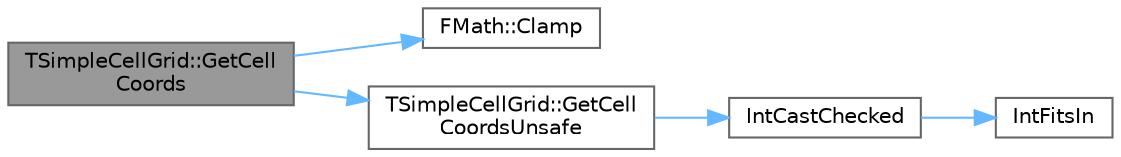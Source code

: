 digraph "TSimpleCellGrid::GetCellCoords"
{
 // INTERACTIVE_SVG=YES
 // LATEX_PDF_SIZE
  bgcolor="transparent";
  edge [fontname=Helvetica,fontsize=10,labelfontname=Helvetica,labelfontsize=10];
  node [fontname=Helvetica,fontsize=10,shape=box,height=0.2,width=0.4];
  rankdir="LR";
  Node1 [id="Node000001",label="TSimpleCellGrid::GetCell\lCoords",height=0.2,width=0.4,color="gray40", fillcolor="grey60", style="filled", fontcolor="black",tooltip="Convert world location to (X,Y) coords on grid, result is clamped to grid."];
  Node1 -> Node2 [id="edge1_Node000001_Node000002",color="steelblue1",style="solid",tooltip=" "];
  Node2 [id="Node000002",label="FMath::Clamp",height=0.2,width=0.4,color="grey40", fillcolor="white", style="filled",URL="$dc/d20/structFMath.html#a7dbca5929b2ea7f13304eb4c927dab6c",tooltip="Clamps X to be between Min and Max, inclusive."];
  Node1 -> Node3 [id="edge2_Node000001_Node000003",color="steelblue1",style="solid",tooltip=" "];
  Node3 [id="Node000003",label="TSimpleCellGrid::GetCell\lCoordsUnsafe",height=0.2,width=0.4,color="grey40", fillcolor="white", style="filled",URL="$d2/dcb/structTSimpleCellGrid.html#acd1fc04906bda98d6ab3cf9e30d9a0b6",tooltip="Convert world location to (X,Y) coords on grid, result can be outside grid."];
  Node3 -> Node4 [id="edge3_Node000003_Node000004",color="steelblue1",style="solid",tooltip=" "];
  Node4 [id="Node000004",label="IntCastChecked",height=0.2,width=0.4,color="grey40", fillcolor="white", style="filled",URL="$d4/d24/UnrealTemplate_8h.html#a886a4da9a454571f96b5c89d4f26bc31",tooltip="Cast and check that value fits in OutType."];
  Node4 -> Node5 [id="edge4_Node000004_Node000005",color="steelblue1",style="solid",tooltip=" "];
  Node5 [id="Node000005",label="IntFitsIn",height=0.2,width=0.4,color="grey40", fillcolor="white", style="filled",URL="$d4/d24/UnrealTemplate_8h.html#a9a4800af259748724f3bddeaa0ebdad0",tooltip="Test if value can make a lossless static_cast roundtrip via OutType without a sign change."];
}
